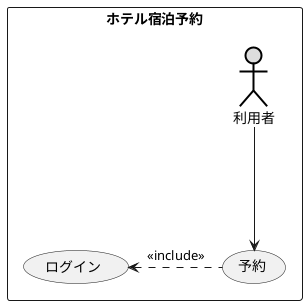 @startuml
rectangle ホテル宿泊予約{
    actor 利用者#DDDDDD;line:black;line.bold;
    usecase 予約
    usecase ログイン
}
    利用者 ---> 予約
    ログイン<.予約: <<include>>
@enduml
